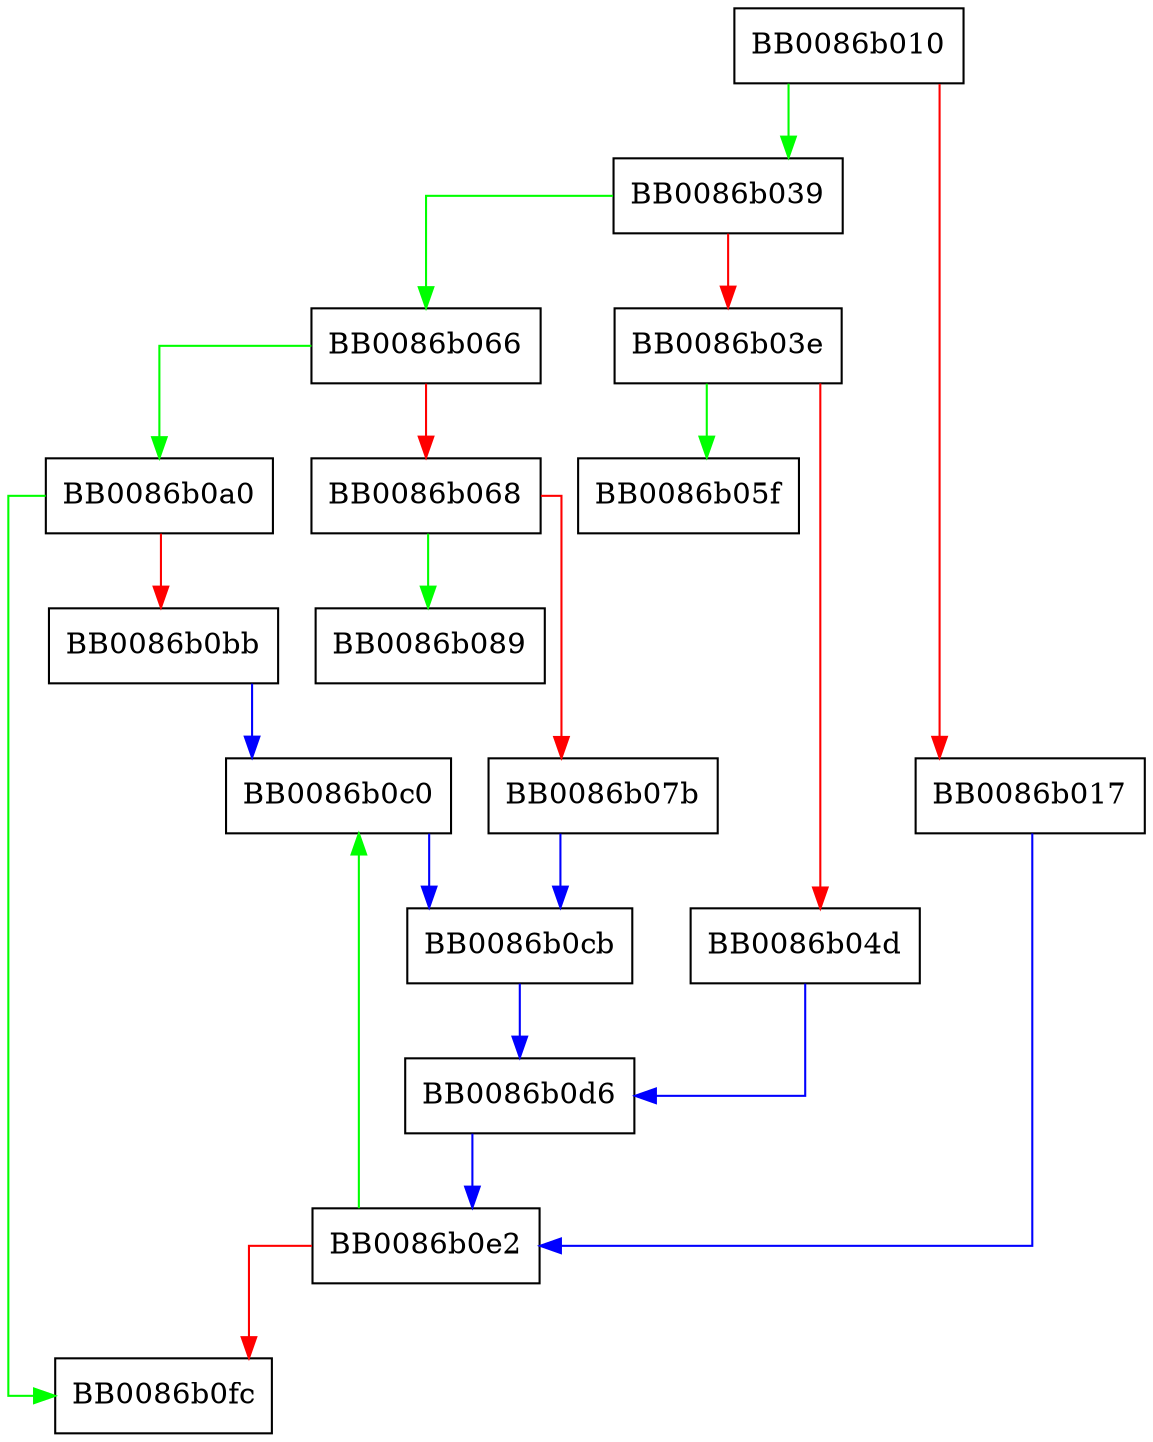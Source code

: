 digraph __mpn_rshift {
  node [shape="box"];
  graph [splines=ortho];
  BB0086b010 -> BB0086b039 [color="green"];
  BB0086b010 -> BB0086b017 [color="red"];
  BB0086b017 -> BB0086b0e2 [color="blue"];
  BB0086b039 -> BB0086b066 [color="green"];
  BB0086b039 -> BB0086b03e [color="red"];
  BB0086b03e -> BB0086b05f [color="green"];
  BB0086b03e -> BB0086b04d [color="red"];
  BB0086b04d -> BB0086b0d6 [color="blue"];
  BB0086b066 -> BB0086b0a0 [color="green"];
  BB0086b066 -> BB0086b068 [color="red"];
  BB0086b068 -> BB0086b089 [color="green"];
  BB0086b068 -> BB0086b07b [color="red"];
  BB0086b07b -> BB0086b0cb [color="blue"];
  BB0086b0a0 -> BB0086b0fc [color="green"];
  BB0086b0a0 -> BB0086b0bb [color="red"];
  BB0086b0bb -> BB0086b0c0 [color="blue"];
  BB0086b0c0 -> BB0086b0cb [color="blue"];
  BB0086b0cb -> BB0086b0d6 [color="blue"];
  BB0086b0d6 -> BB0086b0e2 [color="blue"];
  BB0086b0e2 -> BB0086b0c0 [color="green"];
  BB0086b0e2 -> BB0086b0fc [color="red"];
}